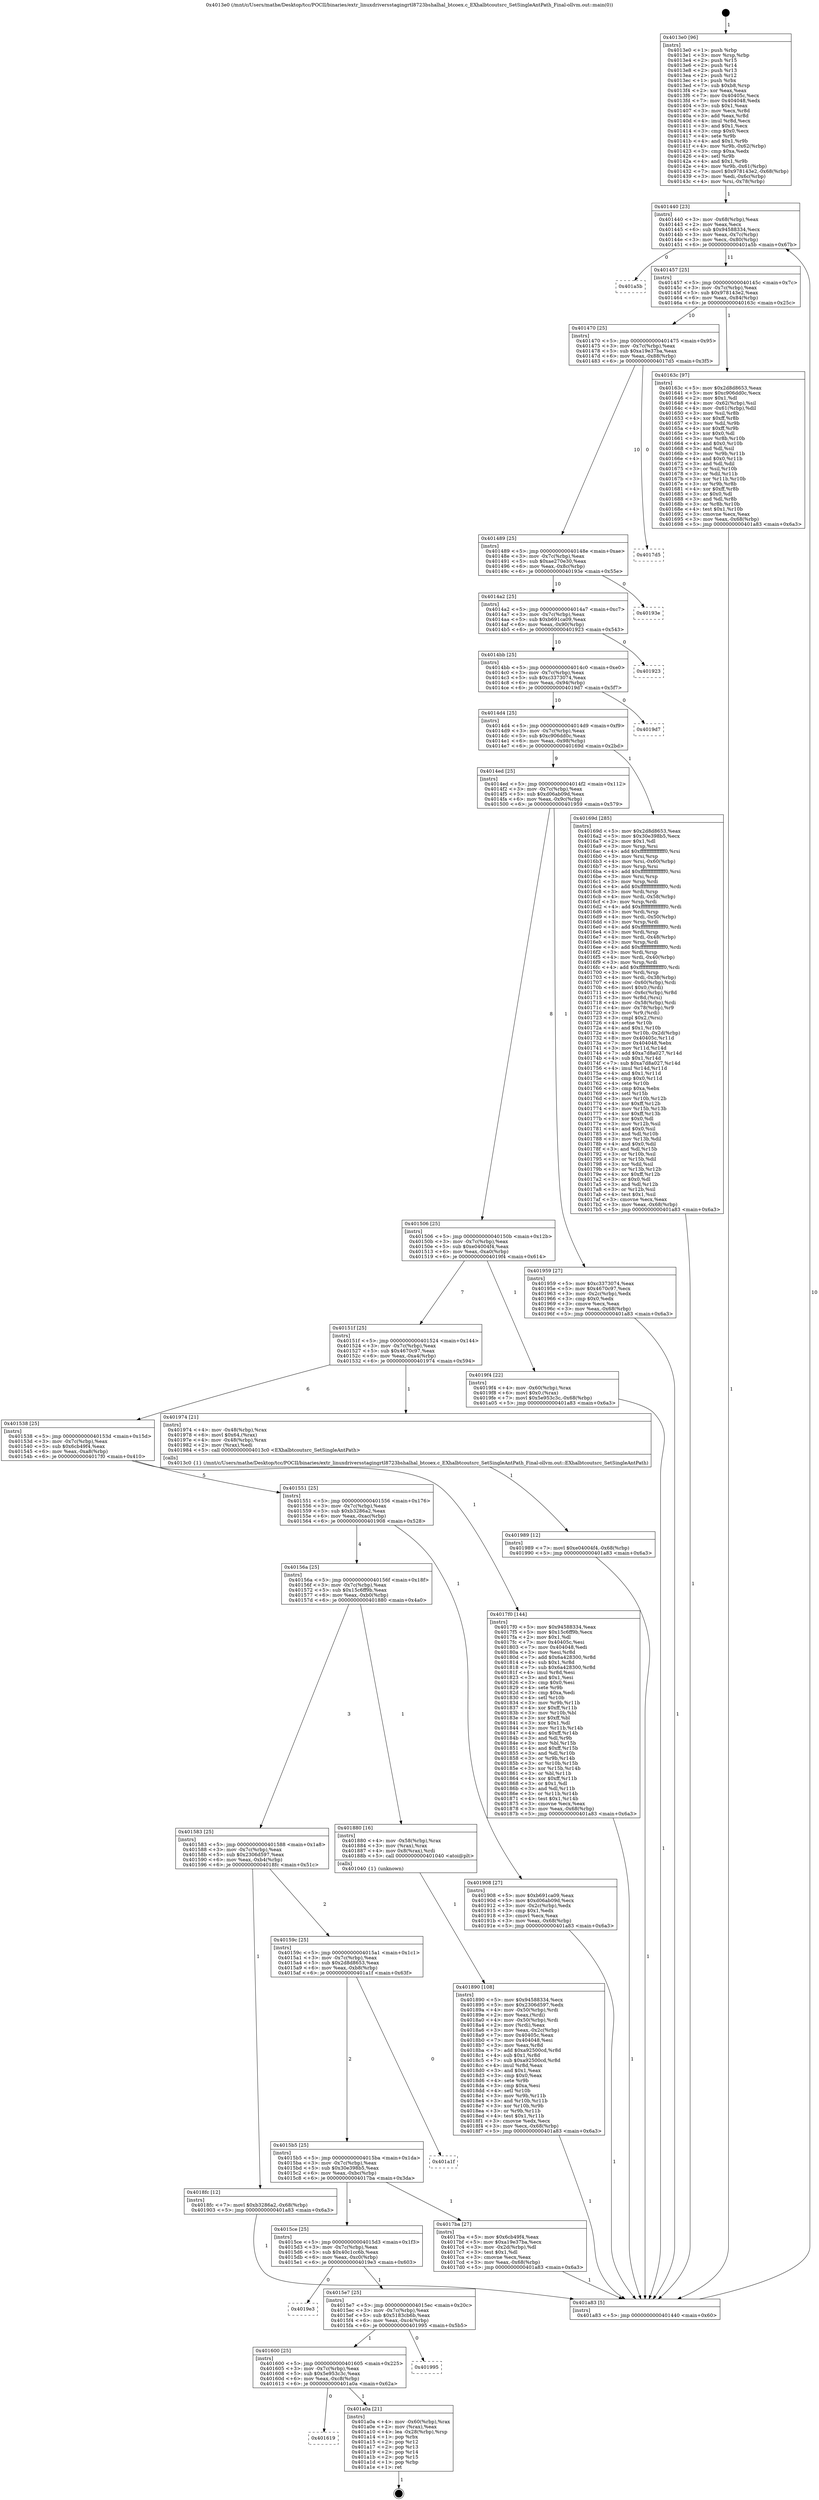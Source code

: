 digraph "0x4013e0" {
  label = "0x4013e0 (/mnt/c/Users/mathe/Desktop/tcc/POCII/binaries/extr_linuxdriversstagingrtl8723bshalhal_btcoex.c_EXhalbtcoutsrc_SetSingleAntPath_Final-ollvm.out::main(0))"
  labelloc = "t"
  node[shape=record]

  Entry [label="",width=0.3,height=0.3,shape=circle,fillcolor=black,style=filled]
  "0x401440" [label="{
     0x401440 [23]\l
     | [instrs]\l
     &nbsp;&nbsp;0x401440 \<+3\>: mov -0x68(%rbp),%eax\l
     &nbsp;&nbsp;0x401443 \<+2\>: mov %eax,%ecx\l
     &nbsp;&nbsp;0x401445 \<+6\>: sub $0x94588334,%ecx\l
     &nbsp;&nbsp;0x40144b \<+3\>: mov %eax,-0x7c(%rbp)\l
     &nbsp;&nbsp;0x40144e \<+3\>: mov %ecx,-0x80(%rbp)\l
     &nbsp;&nbsp;0x401451 \<+6\>: je 0000000000401a5b \<main+0x67b\>\l
  }"]
  "0x401a5b" [label="{
     0x401a5b\l
  }", style=dashed]
  "0x401457" [label="{
     0x401457 [25]\l
     | [instrs]\l
     &nbsp;&nbsp;0x401457 \<+5\>: jmp 000000000040145c \<main+0x7c\>\l
     &nbsp;&nbsp;0x40145c \<+3\>: mov -0x7c(%rbp),%eax\l
     &nbsp;&nbsp;0x40145f \<+5\>: sub $0x978143e2,%eax\l
     &nbsp;&nbsp;0x401464 \<+6\>: mov %eax,-0x84(%rbp)\l
     &nbsp;&nbsp;0x40146a \<+6\>: je 000000000040163c \<main+0x25c\>\l
  }"]
  Exit [label="",width=0.3,height=0.3,shape=circle,fillcolor=black,style=filled,peripheries=2]
  "0x40163c" [label="{
     0x40163c [97]\l
     | [instrs]\l
     &nbsp;&nbsp;0x40163c \<+5\>: mov $0x2d8d8653,%eax\l
     &nbsp;&nbsp;0x401641 \<+5\>: mov $0xc906dd0c,%ecx\l
     &nbsp;&nbsp;0x401646 \<+2\>: mov $0x1,%dl\l
     &nbsp;&nbsp;0x401648 \<+4\>: mov -0x62(%rbp),%sil\l
     &nbsp;&nbsp;0x40164c \<+4\>: mov -0x61(%rbp),%dil\l
     &nbsp;&nbsp;0x401650 \<+3\>: mov %sil,%r8b\l
     &nbsp;&nbsp;0x401653 \<+4\>: xor $0xff,%r8b\l
     &nbsp;&nbsp;0x401657 \<+3\>: mov %dil,%r9b\l
     &nbsp;&nbsp;0x40165a \<+4\>: xor $0xff,%r9b\l
     &nbsp;&nbsp;0x40165e \<+3\>: xor $0x0,%dl\l
     &nbsp;&nbsp;0x401661 \<+3\>: mov %r8b,%r10b\l
     &nbsp;&nbsp;0x401664 \<+4\>: and $0x0,%r10b\l
     &nbsp;&nbsp;0x401668 \<+3\>: and %dl,%sil\l
     &nbsp;&nbsp;0x40166b \<+3\>: mov %r9b,%r11b\l
     &nbsp;&nbsp;0x40166e \<+4\>: and $0x0,%r11b\l
     &nbsp;&nbsp;0x401672 \<+3\>: and %dl,%dil\l
     &nbsp;&nbsp;0x401675 \<+3\>: or %sil,%r10b\l
     &nbsp;&nbsp;0x401678 \<+3\>: or %dil,%r11b\l
     &nbsp;&nbsp;0x40167b \<+3\>: xor %r11b,%r10b\l
     &nbsp;&nbsp;0x40167e \<+3\>: or %r9b,%r8b\l
     &nbsp;&nbsp;0x401681 \<+4\>: xor $0xff,%r8b\l
     &nbsp;&nbsp;0x401685 \<+3\>: or $0x0,%dl\l
     &nbsp;&nbsp;0x401688 \<+3\>: and %dl,%r8b\l
     &nbsp;&nbsp;0x40168b \<+3\>: or %r8b,%r10b\l
     &nbsp;&nbsp;0x40168e \<+4\>: test $0x1,%r10b\l
     &nbsp;&nbsp;0x401692 \<+3\>: cmovne %ecx,%eax\l
     &nbsp;&nbsp;0x401695 \<+3\>: mov %eax,-0x68(%rbp)\l
     &nbsp;&nbsp;0x401698 \<+5\>: jmp 0000000000401a83 \<main+0x6a3\>\l
  }"]
  "0x401470" [label="{
     0x401470 [25]\l
     | [instrs]\l
     &nbsp;&nbsp;0x401470 \<+5\>: jmp 0000000000401475 \<main+0x95\>\l
     &nbsp;&nbsp;0x401475 \<+3\>: mov -0x7c(%rbp),%eax\l
     &nbsp;&nbsp;0x401478 \<+5\>: sub $0xa19e37ba,%eax\l
     &nbsp;&nbsp;0x40147d \<+6\>: mov %eax,-0x88(%rbp)\l
     &nbsp;&nbsp;0x401483 \<+6\>: je 00000000004017d5 \<main+0x3f5\>\l
  }"]
  "0x401a83" [label="{
     0x401a83 [5]\l
     | [instrs]\l
     &nbsp;&nbsp;0x401a83 \<+5\>: jmp 0000000000401440 \<main+0x60\>\l
  }"]
  "0x4013e0" [label="{
     0x4013e0 [96]\l
     | [instrs]\l
     &nbsp;&nbsp;0x4013e0 \<+1\>: push %rbp\l
     &nbsp;&nbsp;0x4013e1 \<+3\>: mov %rsp,%rbp\l
     &nbsp;&nbsp;0x4013e4 \<+2\>: push %r15\l
     &nbsp;&nbsp;0x4013e6 \<+2\>: push %r14\l
     &nbsp;&nbsp;0x4013e8 \<+2\>: push %r13\l
     &nbsp;&nbsp;0x4013ea \<+2\>: push %r12\l
     &nbsp;&nbsp;0x4013ec \<+1\>: push %rbx\l
     &nbsp;&nbsp;0x4013ed \<+7\>: sub $0xb8,%rsp\l
     &nbsp;&nbsp;0x4013f4 \<+2\>: xor %eax,%eax\l
     &nbsp;&nbsp;0x4013f6 \<+7\>: mov 0x40405c,%ecx\l
     &nbsp;&nbsp;0x4013fd \<+7\>: mov 0x404048,%edx\l
     &nbsp;&nbsp;0x401404 \<+3\>: sub $0x1,%eax\l
     &nbsp;&nbsp;0x401407 \<+3\>: mov %ecx,%r8d\l
     &nbsp;&nbsp;0x40140a \<+3\>: add %eax,%r8d\l
     &nbsp;&nbsp;0x40140d \<+4\>: imul %r8d,%ecx\l
     &nbsp;&nbsp;0x401411 \<+3\>: and $0x1,%ecx\l
     &nbsp;&nbsp;0x401414 \<+3\>: cmp $0x0,%ecx\l
     &nbsp;&nbsp;0x401417 \<+4\>: sete %r9b\l
     &nbsp;&nbsp;0x40141b \<+4\>: and $0x1,%r9b\l
     &nbsp;&nbsp;0x40141f \<+4\>: mov %r9b,-0x62(%rbp)\l
     &nbsp;&nbsp;0x401423 \<+3\>: cmp $0xa,%edx\l
     &nbsp;&nbsp;0x401426 \<+4\>: setl %r9b\l
     &nbsp;&nbsp;0x40142a \<+4\>: and $0x1,%r9b\l
     &nbsp;&nbsp;0x40142e \<+4\>: mov %r9b,-0x61(%rbp)\l
     &nbsp;&nbsp;0x401432 \<+7\>: movl $0x978143e2,-0x68(%rbp)\l
     &nbsp;&nbsp;0x401439 \<+3\>: mov %edi,-0x6c(%rbp)\l
     &nbsp;&nbsp;0x40143c \<+4\>: mov %rsi,-0x78(%rbp)\l
  }"]
  "0x401619" [label="{
     0x401619\l
  }", style=dashed]
  "0x4017d5" [label="{
     0x4017d5\l
  }", style=dashed]
  "0x401489" [label="{
     0x401489 [25]\l
     | [instrs]\l
     &nbsp;&nbsp;0x401489 \<+5\>: jmp 000000000040148e \<main+0xae\>\l
     &nbsp;&nbsp;0x40148e \<+3\>: mov -0x7c(%rbp),%eax\l
     &nbsp;&nbsp;0x401491 \<+5\>: sub $0xae270e30,%eax\l
     &nbsp;&nbsp;0x401496 \<+6\>: mov %eax,-0x8c(%rbp)\l
     &nbsp;&nbsp;0x40149c \<+6\>: je 000000000040193e \<main+0x55e\>\l
  }"]
  "0x401a0a" [label="{
     0x401a0a [21]\l
     | [instrs]\l
     &nbsp;&nbsp;0x401a0a \<+4\>: mov -0x60(%rbp),%rax\l
     &nbsp;&nbsp;0x401a0e \<+2\>: mov (%rax),%eax\l
     &nbsp;&nbsp;0x401a10 \<+4\>: lea -0x28(%rbp),%rsp\l
     &nbsp;&nbsp;0x401a14 \<+1\>: pop %rbx\l
     &nbsp;&nbsp;0x401a15 \<+2\>: pop %r12\l
     &nbsp;&nbsp;0x401a17 \<+2\>: pop %r13\l
     &nbsp;&nbsp;0x401a19 \<+2\>: pop %r14\l
     &nbsp;&nbsp;0x401a1b \<+2\>: pop %r15\l
     &nbsp;&nbsp;0x401a1d \<+1\>: pop %rbp\l
     &nbsp;&nbsp;0x401a1e \<+1\>: ret\l
  }"]
  "0x40193e" [label="{
     0x40193e\l
  }", style=dashed]
  "0x4014a2" [label="{
     0x4014a2 [25]\l
     | [instrs]\l
     &nbsp;&nbsp;0x4014a2 \<+5\>: jmp 00000000004014a7 \<main+0xc7\>\l
     &nbsp;&nbsp;0x4014a7 \<+3\>: mov -0x7c(%rbp),%eax\l
     &nbsp;&nbsp;0x4014aa \<+5\>: sub $0xb691ca09,%eax\l
     &nbsp;&nbsp;0x4014af \<+6\>: mov %eax,-0x90(%rbp)\l
     &nbsp;&nbsp;0x4014b5 \<+6\>: je 0000000000401923 \<main+0x543\>\l
  }"]
  "0x401600" [label="{
     0x401600 [25]\l
     | [instrs]\l
     &nbsp;&nbsp;0x401600 \<+5\>: jmp 0000000000401605 \<main+0x225\>\l
     &nbsp;&nbsp;0x401605 \<+3\>: mov -0x7c(%rbp),%eax\l
     &nbsp;&nbsp;0x401608 \<+5\>: sub $0x5e953c3c,%eax\l
     &nbsp;&nbsp;0x40160d \<+6\>: mov %eax,-0xc8(%rbp)\l
     &nbsp;&nbsp;0x401613 \<+6\>: je 0000000000401a0a \<main+0x62a\>\l
  }"]
  "0x401923" [label="{
     0x401923\l
  }", style=dashed]
  "0x4014bb" [label="{
     0x4014bb [25]\l
     | [instrs]\l
     &nbsp;&nbsp;0x4014bb \<+5\>: jmp 00000000004014c0 \<main+0xe0\>\l
     &nbsp;&nbsp;0x4014c0 \<+3\>: mov -0x7c(%rbp),%eax\l
     &nbsp;&nbsp;0x4014c3 \<+5\>: sub $0xc3373074,%eax\l
     &nbsp;&nbsp;0x4014c8 \<+6\>: mov %eax,-0x94(%rbp)\l
     &nbsp;&nbsp;0x4014ce \<+6\>: je 00000000004019d7 \<main+0x5f7\>\l
  }"]
  "0x401995" [label="{
     0x401995\l
  }", style=dashed]
  "0x4019d7" [label="{
     0x4019d7\l
  }", style=dashed]
  "0x4014d4" [label="{
     0x4014d4 [25]\l
     | [instrs]\l
     &nbsp;&nbsp;0x4014d4 \<+5\>: jmp 00000000004014d9 \<main+0xf9\>\l
     &nbsp;&nbsp;0x4014d9 \<+3\>: mov -0x7c(%rbp),%eax\l
     &nbsp;&nbsp;0x4014dc \<+5\>: sub $0xc906dd0c,%eax\l
     &nbsp;&nbsp;0x4014e1 \<+6\>: mov %eax,-0x98(%rbp)\l
     &nbsp;&nbsp;0x4014e7 \<+6\>: je 000000000040169d \<main+0x2bd\>\l
  }"]
  "0x4015e7" [label="{
     0x4015e7 [25]\l
     | [instrs]\l
     &nbsp;&nbsp;0x4015e7 \<+5\>: jmp 00000000004015ec \<main+0x20c\>\l
     &nbsp;&nbsp;0x4015ec \<+3\>: mov -0x7c(%rbp),%eax\l
     &nbsp;&nbsp;0x4015ef \<+5\>: sub $0x5183cb6b,%eax\l
     &nbsp;&nbsp;0x4015f4 \<+6\>: mov %eax,-0xc4(%rbp)\l
     &nbsp;&nbsp;0x4015fa \<+6\>: je 0000000000401995 \<main+0x5b5\>\l
  }"]
  "0x40169d" [label="{
     0x40169d [285]\l
     | [instrs]\l
     &nbsp;&nbsp;0x40169d \<+5\>: mov $0x2d8d8653,%eax\l
     &nbsp;&nbsp;0x4016a2 \<+5\>: mov $0x30e398b5,%ecx\l
     &nbsp;&nbsp;0x4016a7 \<+2\>: mov $0x1,%dl\l
     &nbsp;&nbsp;0x4016a9 \<+3\>: mov %rsp,%rsi\l
     &nbsp;&nbsp;0x4016ac \<+4\>: add $0xfffffffffffffff0,%rsi\l
     &nbsp;&nbsp;0x4016b0 \<+3\>: mov %rsi,%rsp\l
     &nbsp;&nbsp;0x4016b3 \<+4\>: mov %rsi,-0x60(%rbp)\l
     &nbsp;&nbsp;0x4016b7 \<+3\>: mov %rsp,%rsi\l
     &nbsp;&nbsp;0x4016ba \<+4\>: add $0xfffffffffffffff0,%rsi\l
     &nbsp;&nbsp;0x4016be \<+3\>: mov %rsi,%rsp\l
     &nbsp;&nbsp;0x4016c1 \<+3\>: mov %rsp,%rdi\l
     &nbsp;&nbsp;0x4016c4 \<+4\>: add $0xfffffffffffffff0,%rdi\l
     &nbsp;&nbsp;0x4016c8 \<+3\>: mov %rdi,%rsp\l
     &nbsp;&nbsp;0x4016cb \<+4\>: mov %rdi,-0x58(%rbp)\l
     &nbsp;&nbsp;0x4016cf \<+3\>: mov %rsp,%rdi\l
     &nbsp;&nbsp;0x4016d2 \<+4\>: add $0xfffffffffffffff0,%rdi\l
     &nbsp;&nbsp;0x4016d6 \<+3\>: mov %rdi,%rsp\l
     &nbsp;&nbsp;0x4016d9 \<+4\>: mov %rdi,-0x50(%rbp)\l
     &nbsp;&nbsp;0x4016dd \<+3\>: mov %rsp,%rdi\l
     &nbsp;&nbsp;0x4016e0 \<+4\>: add $0xfffffffffffffff0,%rdi\l
     &nbsp;&nbsp;0x4016e4 \<+3\>: mov %rdi,%rsp\l
     &nbsp;&nbsp;0x4016e7 \<+4\>: mov %rdi,-0x48(%rbp)\l
     &nbsp;&nbsp;0x4016eb \<+3\>: mov %rsp,%rdi\l
     &nbsp;&nbsp;0x4016ee \<+4\>: add $0xfffffffffffffff0,%rdi\l
     &nbsp;&nbsp;0x4016f2 \<+3\>: mov %rdi,%rsp\l
     &nbsp;&nbsp;0x4016f5 \<+4\>: mov %rdi,-0x40(%rbp)\l
     &nbsp;&nbsp;0x4016f9 \<+3\>: mov %rsp,%rdi\l
     &nbsp;&nbsp;0x4016fc \<+4\>: add $0xfffffffffffffff0,%rdi\l
     &nbsp;&nbsp;0x401700 \<+3\>: mov %rdi,%rsp\l
     &nbsp;&nbsp;0x401703 \<+4\>: mov %rdi,-0x38(%rbp)\l
     &nbsp;&nbsp;0x401707 \<+4\>: mov -0x60(%rbp),%rdi\l
     &nbsp;&nbsp;0x40170b \<+6\>: movl $0x0,(%rdi)\l
     &nbsp;&nbsp;0x401711 \<+4\>: mov -0x6c(%rbp),%r8d\l
     &nbsp;&nbsp;0x401715 \<+3\>: mov %r8d,(%rsi)\l
     &nbsp;&nbsp;0x401718 \<+4\>: mov -0x58(%rbp),%rdi\l
     &nbsp;&nbsp;0x40171c \<+4\>: mov -0x78(%rbp),%r9\l
     &nbsp;&nbsp;0x401720 \<+3\>: mov %r9,(%rdi)\l
     &nbsp;&nbsp;0x401723 \<+3\>: cmpl $0x2,(%rsi)\l
     &nbsp;&nbsp;0x401726 \<+4\>: setne %r10b\l
     &nbsp;&nbsp;0x40172a \<+4\>: and $0x1,%r10b\l
     &nbsp;&nbsp;0x40172e \<+4\>: mov %r10b,-0x2d(%rbp)\l
     &nbsp;&nbsp;0x401732 \<+8\>: mov 0x40405c,%r11d\l
     &nbsp;&nbsp;0x40173a \<+7\>: mov 0x404048,%ebx\l
     &nbsp;&nbsp;0x401741 \<+3\>: mov %r11d,%r14d\l
     &nbsp;&nbsp;0x401744 \<+7\>: add $0xa7d8a027,%r14d\l
     &nbsp;&nbsp;0x40174b \<+4\>: sub $0x1,%r14d\l
     &nbsp;&nbsp;0x40174f \<+7\>: sub $0xa7d8a027,%r14d\l
     &nbsp;&nbsp;0x401756 \<+4\>: imul %r14d,%r11d\l
     &nbsp;&nbsp;0x40175a \<+4\>: and $0x1,%r11d\l
     &nbsp;&nbsp;0x40175e \<+4\>: cmp $0x0,%r11d\l
     &nbsp;&nbsp;0x401762 \<+4\>: sete %r10b\l
     &nbsp;&nbsp;0x401766 \<+3\>: cmp $0xa,%ebx\l
     &nbsp;&nbsp;0x401769 \<+4\>: setl %r15b\l
     &nbsp;&nbsp;0x40176d \<+3\>: mov %r10b,%r12b\l
     &nbsp;&nbsp;0x401770 \<+4\>: xor $0xff,%r12b\l
     &nbsp;&nbsp;0x401774 \<+3\>: mov %r15b,%r13b\l
     &nbsp;&nbsp;0x401777 \<+4\>: xor $0xff,%r13b\l
     &nbsp;&nbsp;0x40177b \<+3\>: xor $0x0,%dl\l
     &nbsp;&nbsp;0x40177e \<+3\>: mov %r12b,%sil\l
     &nbsp;&nbsp;0x401781 \<+4\>: and $0x0,%sil\l
     &nbsp;&nbsp;0x401785 \<+3\>: and %dl,%r10b\l
     &nbsp;&nbsp;0x401788 \<+3\>: mov %r13b,%dil\l
     &nbsp;&nbsp;0x40178b \<+4\>: and $0x0,%dil\l
     &nbsp;&nbsp;0x40178f \<+3\>: and %dl,%r15b\l
     &nbsp;&nbsp;0x401792 \<+3\>: or %r10b,%sil\l
     &nbsp;&nbsp;0x401795 \<+3\>: or %r15b,%dil\l
     &nbsp;&nbsp;0x401798 \<+3\>: xor %dil,%sil\l
     &nbsp;&nbsp;0x40179b \<+3\>: or %r13b,%r12b\l
     &nbsp;&nbsp;0x40179e \<+4\>: xor $0xff,%r12b\l
     &nbsp;&nbsp;0x4017a2 \<+3\>: or $0x0,%dl\l
     &nbsp;&nbsp;0x4017a5 \<+3\>: and %dl,%r12b\l
     &nbsp;&nbsp;0x4017a8 \<+3\>: or %r12b,%sil\l
     &nbsp;&nbsp;0x4017ab \<+4\>: test $0x1,%sil\l
     &nbsp;&nbsp;0x4017af \<+3\>: cmovne %ecx,%eax\l
     &nbsp;&nbsp;0x4017b2 \<+3\>: mov %eax,-0x68(%rbp)\l
     &nbsp;&nbsp;0x4017b5 \<+5\>: jmp 0000000000401a83 \<main+0x6a3\>\l
  }"]
  "0x4014ed" [label="{
     0x4014ed [25]\l
     | [instrs]\l
     &nbsp;&nbsp;0x4014ed \<+5\>: jmp 00000000004014f2 \<main+0x112\>\l
     &nbsp;&nbsp;0x4014f2 \<+3\>: mov -0x7c(%rbp),%eax\l
     &nbsp;&nbsp;0x4014f5 \<+5\>: sub $0xd06ab09d,%eax\l
     &nbsp;&nbsp;0x4014fa \<+6\>: mov %eax,-0x9c(%rbp)\l
     &nbsp;&nbsp;0x401500 \<+6\>: je 0000000000401959 \<main+0x579\>\l
  }"]
  "0x4019e3" [label="{
     0x4019e3\l
  }", style=dashed]
  "0x401989" [label="{
     0x401989 [12]\l
     | [instrs]\l
     &nbsp;&nbsp;0x401989 \<+7\>: movl $0xe04004f4,-0x68(%rbp)\l
     &nbsp;&nbsp;0x401990 \<+5\>: jmp 0000000000401a83 \<main+0x6a3\>\l
  }"]
  "0x401959" [label="{
     0x401959 [27]\l
     | [instrs]\l
     &nbsp;&nbsp;0x401959 \<+5\>: mov $0xc3373074,%eax\l
     &nbsp;&nbsp;0x40195e \<+5\>: mov $0x4670c97,%ecx\l
     &nbsp;&nbsp;0x401963 \<+3\>: mov -0x2c(%rbp),%edx\l
     &nbsp;&nbsp;0x401966 \<+3\>: cmp $0x0,%edx\l
     &nbsp;&nbsp;0x401969 \<+3\>: cmove %ecx,%eax\l
     &nbsp;&nbsp;0x40196c \<+3\>: mov %eax,-0x68(%rbp)\l
     &nbsp;&nbsp;0x40196f \<+5\>: jmp 0000000000401a83 \<main+0x6a3\>\l
  }"]
  "0x401506" [label="{
     0x401506 [25]\l
     | [instrs]\l
     &nbsp;&nbsp;0x401506 \<+5\>: jmp 000000000040150b \<main+0x12b\>\l
     &nbsp;&nbsp;0x40150b \<+3\>: mov -0x7c(%rbp),%eax\l
     &nbsp;&nbsp;0x40150e \<+5\>: sub $0xe04004f4,%eax\l
     &nbsp;&nbsp;0x401513 \<+6\>: mov %eax,-0xa0(%rbp)\l
     &nbsp;&nbsp;0x401519 \<+6\>: je 00000000004019f4 \<main+0x614\>\l
  }"]
  "0x401890" [label="{
     0x401890 [108]\l
     | [instrs]\l
     &nbsp;&nbsp;0x401890 \<+5\>: mov $0x94588334,%ecx\l
     &nbsp;&nbsp;0x401895 \<+5\>: mov $0x2306d597,%edx\l
     &nbsp;&nbsp;0x40189a \<+4\>: mov -0x50(%rbp),%rdi\l
     &nbsp;&nbsp;0x40189e \<+2\>: mov %eax,(%rdi)\l
     &nbsp;&nbsp;0x4018a0 \<+4\>: mov -0x50(%rbp),%rdi\l
     &nbsp;&nbsp;0x4018a4 \<+2\>: mov (%rdi),%eax\l
     &nbsp;&nbsp;0x4018a6 \<+3\>: mov %eax,-0x2c(%rbp)\l
     &nbsp;&nbsp;0x4018a9 \<+7\>: mov 0x40405c,%eax\l
     &nbsp;&nbsp;0x4018b0 \<+7\>: mov 0x404048,%esi\l
     &nbsp;&nbsp;0x4018b7 \<+3\>: mov %eax,%r8d\l
     &nbsp;&nbsp;0x4018ba \<+7\>: add $0xa92500cd,%r8d\l
     &nbsp;&nbsp;0x4018c1 \<+4\>: sub $0x1,%r8d\l
     &nbsp;&nbsp;0x4018c5 \<+7\>: sub $0xa92500cd,%r8d\l
     &nbsp;&nbsp;0x4018cc \<+4\>: imul %r8d,%eax\l
     &nbsp;&nbsp;0x4018d0 \<+3\>: and $0x1,%eax\l
     &nbsp;&nbsp;0x4018d3 \<+3\>: cmp $0x0,%eax\l
     &nbsp;&nbsp;0x4018d6 \<+4\>: sete %r9b\l
     &nbsp;&nbsp;0x4018da \<+3\>: cmp $0xa,%esi\l
     &nbsp;&nbsp;0x4018dd \<+4\>: setl %r10b\l
     &nbsp;&nbsp;0x4018e1 \<+3\>: mov %r9b,%r11b\l
     &nbsp;&nbsp;0x4018e4 \<+3\>: and %r10b,%r11b\l
     &nbsp;&nbsp;0x4018e7 \<+3\>: xor %r10b,%r9b\l
     &nbsp;&nbsp;0x4018ea \<+3\>: or %r9b,%r11b\l
     &nbsp;&nbsp;0x4018ed \<+4\>: test $0x1,%r11b\l
     &nbsp;&nbsp;0x4018f1 \<+3\>: cmovne %edx,%ecx\l
     &nbsp;&nbsp;0x4018f4 \<+3\>: mov %ecx,-0x68(%rbp)\l
     &nbsp;&nbsp;0x4018f7 \<+5\>: jmp 0000000000401a83 \<main+0x6a3\>\l
  }"]
  "0x4019f4" [label="{
     0x4019f4 [22]\l
     | [instrs]\l
     &nbsp;&nbsp;0x4019f4 \<+4\>: mov -0x60(%rbp),%rax\l
     &nbsp;&nbsp;0x4019f8 \<+6\>: movl $0x0,(%rax)\l
     &nbsp;&nbsp;0x4019fe \<+7\>: movl $0x5e953c3c,-0x68(%rbp)\l
     &nbsp;&nbsp;0x401a05 \<+5\>: jmp 0000000000401a83 \<main+0x6a3\>\l
  }"]
  "0x40151f" [label="{
     0x40151f [25]\l
     | [instrs]\l
     &nbsp;&nbsp;0x40151f \<+5\>: jmp 0000000000401524 \<main+0x144\>\l
     &nbsp;&nbsp;0x401524 \<+3\>: mov -0x7c(%rbp),%eax\l
     &nbsp;&nbsp;0x401527 \<+5\>: sub $0x4670c97,%eax\l
     &nbsp;&nbsp;0x40152c \<+6\>: mov %eax,-0xa4(%rbp)\l
     &nbsp;&nbsp;0x401532 \<+6\>: je 0000000000401974 \<main+0x594\>\l
  }"]
  "0x4015ce" [label="{
     0x4015ce [25]\l
     | [instrs]\l
     &nbsp;&nbsp;0x4015ce \<+5\>: jmp 00000000004015d3 \<main+0x1f3\>\l
     &nbsp;&nbsp;0x4015d3 \<+3\>: mov -0x7c(%rbp),%eax\l
     &nbsp;&nbsp;0x4015d6 \<+5\>: sub $0x40c1cc6b,%eax\l
     &nbsp;&nbsp;0x4015db \<+6\>: mov %eax,-0xc0(%rbp)\l
     &nbsp;&nbsp;0x4015e1 \<+6\>: je 00000000004019e3 \<main+0x603\>\l
  }"]
  "0x401974" [label="{
     0x401974 [21]\l
     | [instrs]\l
     &nbsp;&nbsp;0x401974 \<+4\>: mov -0x48(%rbp),%rax\l
     &nbsp;&nbsp;0x401978 \<+6\>: movl $0x64,(%rax)\l
     &nbsp;&nbsp;0x40197e \<+4\>: mov -0x48(%rbp),%rax\l
     &nbsp;&nbsp;0x401982 \<+2\>: mov (%rax),%edi\l
     &nbsp;&nbsp;0x401984 \<+5\>: call 00000000004013c0 \<EXhalbtcoutsrc_SetSingleAntPath\>\l
     | [calls]\l
     &nbsp;&nbsp;0x4013c0 \{1\} (/mnt/c/Users/mathe/Desktop/tcc/POCII/binaries/extr_linuxdriversstagingrtl8723bshalhal_btcoex.c_EXhalbtcoutsrc_SetSingleAntPath_Final-ollvm.out::EXhalbtcoutsrc_SetSingleAntPath)\l
  }"]
  "0x401538" [label="{
     0x401538 [25]\l
     | [instrs]\l
     &nbsp;&nbsp;0x401538 \<+5\>: jmp 000000000040153d \<main+0x15d\>\l
     &nbsp;&nbsp;0x40153d \<+3\>: mov -0x7c(%rbp),%eax\l
     &nbsp;&nbsp;0x401540 \<+5\>: sub $0x6cb49f4,%eax\l
     &nbsp;&nbsp;0x401545 \<+6\>: mov %eax,-0xa8(%rbp)\l
     &nbsp;&nbsp;0x40154b \<+6\>: je 00000000004017f0 \<main+0x410\>\l
  }"]
  "0x4017ba" [label="{
     0x4017ba [27]\l
     | [instrs]\l
     &nbsp;&nbsp;0x4017ba \<+5\>: mov $0x6cb49f4,%eax\l
     &nbsp;&nbsp;0x4017bf \<+5\>: mov $0xa19e37ba,%ecx\l
     &nbsp;&nbsp;0x4017c4 \<+3\>: mov -0x2d(%rbp),%dl\l
     &nbsp;&nbsp;0x4017c7 \<+3\>: test $0x1,%dl\l
     &nbsp;&nbsp;0x4017ca \<+3\>: cmovne %ecx,%eax\l
     &nbsp;&nbsp;0x4017cd \<+3\>: mov %eax,-0x68(%rbp)\l
     &nbsp;&nbsp;0x4017d0 \<+5\>: jmp 0000000000401a83 \<main+0x6a3\>\l
  }"]
  "0x4017f0" [label="{
     0x4017f0 [144]\l
     | [instrs]\l
     &nbsp;&nbsp;0x4017f0 \<+5\>: mov $0x94588334,%eax\l
     &nbsp;&nbsp;0x4017f5 \<+5\>: mov $0x15c6ff9b,%ecx\l
     &nbsp;&nbsp;0x4017fa \<+2\>: mov $0x1,%dl\l
     &nbsp;&nbsp;0x4017fc \<+7\>: mov 0x40405c,%esi\l
     &nbsp;&nbsp;0x401803 \<+7\>: mov 0x404048,%edi\l
     &nbsp;&nbsp;0x40180a \<+3\>: mov %esi,%r8d\l
     &nbsp;&nbsp;0x40180d \<+7\>: add $0x6a428300,%r8d\l
     &nbsp;&nbsp;0x401814 \<+4\>: sub $0x1,%r8d\l
     &nbsp;&nbsp;0x401818 \<+7\>: sub $0x6a428300,%r8d\l
     &nbsp;&nbsp;0x40181f \<+4\>: imul %r8d,%esi\l
     &nbsp;&nbsp;0x401823 \<+3\>: and $0x1,%esi\l
     &nbsp;&nbsp;0x401826 \<+3\>: cmp $0x0,%esi\l
     &nbsp;&nbsp;0x401829 \<+4\>: sete %r9b\l
     &nbsp;&nbsp;0x40182d \<+3\>: cmp $0xa,%edi\l
     &nbsp;&nbsp;0x401830 \<+4\>: setl %r10b\l
     &nbsp;&nbsp;0x401834 \<+3\>: mov %r9b,%r11b\l
     &nbsp;&nbsp;0x401837 \<+4\>: xor $0xff,%r11b\l
     &nbsp;&nbsp;0x40183b \<+3\>: mov %r10b,%bl\l
     &nbsp;&nbsp;0x40183e \<+3\>: xor $0xff,%bl\l
     &nbsp;&nbsp;0x401841 \<+3\>: xor $0x1,%dl\l
     &nbsp;&nbsp;0x401844 \<+3\>: mov %r11b,%r14b\l
     &nbsp;&nbsp;0x401847 \<+4\>: and $0xff,%r14b\l
     &nbsp;&nbsp;0x40184b \<+3\>: and %dl,%r9b\l
     &nbsp;&nbsp;0x40184e \<+3\>: mov %bl,%r15b\l
     &nbsp;&nbsp;0x401851 \<+4\>: and $0xff,%r15b\l
     &nbsp;&nbsp;0x401855 \<+3\>: and %dl,%r10b\l
     &nbsp;&nbsp;0x401858 \<+3\>: or %r9b,%r14b\l
     &nbsp;&nbsp;0x40185b \<+3\>: or %r10b,%r15b\l
     &nbsp;&nbsp;0x40185e \<+3\>: xor %r15b,%r14b\l
     &nbsp;&nbsp;0x401861 \<+3\>: or %bl,%r11b\l
     &nbsp;&nbsp;0x401864 \<+4\>: xor $0xff,%r11b\l
     &nbsp;&nbsp;0x401868 \<+3\>: or $0x1,%dl\l
     &nbsp;&nbsp;0x40186b \<+3\>: and %dl,%r11b\l
     &nbsp;&nbsp;0x40186e \<+3\>: or %r11b,%r14b\l
     &nbsp;&nbsp;0x401871 \<+4\>: test $0x1,%r14b\l
     &nbsp;&nbsp;0x401875 \<+3\>: cmovne %ecx,%eax\l
     &nbsp;&nbsp;0x401878 \<+3\>: mov %eax,-0x68(%rbp)\l
     &nbsp;&nbsp;0x40187b \<+5\>: jmp 0000000000401a83 \<main+0x6a3\>\l
  }"]
  "0x401551" [label="{
     0x401551 [25]\l
     | [instrs]\l
     &nbsp;&nbsp;0x401551 \<+5\>: jmp 0000000000401556 \<main+0x176\>\l
     &nbsp;&nbsp;0x401556 \<+3\>: mov -0x7c(%rbp),%eax\l
     &nbsp;&nbsp;0x401559 \<+5\>: sub $0xb3286a2,%eax\l
     &nbsp;&nbsp;0x40155e \<+6\>: mov %eax,-0xac(%rbp)\l
     &nbsp;&nbsp;0x401564 \<+6\>: je 0000000000401908 \<main+0x528\>\l
  }"]
  "0x4015b5" [label="{
     0x4015b5 [25]\l
     | [instrs]\l
     &nbsp;&nbsp;0x4015b5 \<+5\>: jmp 00000000004015ba \<main+0x1da\>\l
     &nbsp;&nbsp;0x4015ba \<+3\>: mov -0x7c(%rbp),%eax\l
     &nbsp;&nbsp;0x4015bd \<+5\>: sub $0x30e398b5,%eax\l
     &nbsp;&nbsp;0x4015c2 \<+6\>: mov %eax,-0xbc(%rbp)\l
     &nbsp;&nbsp;0x4015c8 \<+6\>: je 00000000004017ba \<main+0x3da\>\l
  }"]
  "0x401908" [label="{
     0x401908 [27]\l
     | [instrs]\l
     &nbsp;&nbsp;0x401908 \<+5\>: mov $0xb691ca09,%eax\l
     &nbsp;&nbsp;0x40190d \<+5\>: mov $0xd06ab09d,%ecx\l
     &nbsp;&nbsp;0x401912 \<+3\>: mov -0x2c(%rbp),%edx\l
     &nbsp;&nbsp;0x401915 \<+3\>: cmp $0x1,%edx\l
     &nbsp;&nbsp;0x401918 \<+3\>: cmovl %ecx,%eax\l
     &nbsp;&nbsp;0x40191b \<+3\>: mov %eax,-0x68(%rbp)\l
     &nbsp;&nbsp;0x40191e \<+5\>: jmp 0000000000401a83 \<main+0x6a3\>\l
  }"]
  "0x40156a" [label="{
     0x40156a [25]\l
     | [instrs]\l
     &nbsp;&nbsp;0x40156a \<+5\>: jmp 000000000040156f \<main+0x18f\>\l
     &nbsp;&nbsp;0x40156f \<+3\>: mov -0x7c(%rbp),%eax\l
     &nbsp;&nbsp;0x401572 \<+5\>: sub $0x15c6ff9b,%eax\l
     &nbsp;&nbsp;0x401577 \<+6\>: mov %eax,-0xb0(%rbp)\l
     &nbsp;&nbsp;0x40157d \<+6\>: je 0000000000401880 \<main+0x4a0\>\l
  }"]
  "0x401a1f" [label="{
     0x401a1f\l
  }", style=dashed]
  "0x401880" [label="{
     0x401880 [16]\l
     | [instrs]\l
     &nbsp;&nbsp;0x401880 \<+4\>: mov -0x58(%rbp),%rax\l
     &nbsp;&nbsp;0x401884 \<+3\>: mov (%rax),%rax\l
     &nbsp;&nbsp;0x401887 \<+4\>: mov 0x8(%rax),%rdi\l
     &nbsp;&nbsp;0x40188b \<+5\>: call 0000000000401040 \<atoi@plt\>\l
     | [calls]\l
     &nbsp;&nbsp;0x401040 \{1\} (unknown)\l
  }"]
  "0x401583" [label="{
     0x401583 [25]\l
     | [instrs]\l
     &nbsp;&nbsp;0x401583 \<+5\>: jmp 0000000000401588 \<main+0x1a8\>\l
     &nbsp;&nbsp;0x401588 \<+3\>: mov -0x7c(%rbp),%eax\l
     &nbsp;&nbsp;0x40158b \<+5\>: sub $0x2306d597,%eax\l
     &nbsp;&nbsp;0x401590 \<+6\>: mov %eax,-0xb4(%rbp)\l
     &nbsp;&nbsp;0x401596 \<+6\>: je 00000000004018fc \<main+0x51c\>\l
  }"]
  "0x40159c" [label="{
     0x40159c [25]\l
     | [instrs]\l
     &nbsp;&nbsp;0x40159c \<+5\>: jmp 00000000004015a1 \<main+0x1c1\>\l
     &nbsp;&nbsp;0x4015a1 \<+3\>: mov -0x7c(%rbp),%eax\l
     &nbsp;&nbsp;0x4015a4 \<+5\>: sub $0x2d8d8653,%eax\l
     &nbsp;&nbsp;0x4015a9 \<+6\>: mov %eax,-0xb8(%rbp)\l
     &nbsp;&nbsp;0x4015af \<+6\>: je 0000000000401a1f \<main+0x63f\>\l
  }"]
  "0x4018fc" [label="{
     0x4018fc [12]\l
     | [instrs]\l
     &nbsp;&nbsp;0x4018fc \<+7\>: movl $0xb3286a2,-0x68(%rbp)\l
     &nbsp;&nbsp;0x401903 \<+5\>: jmp 0000000000401a83 \<main+0x6a3\>\l
  }"]
  Entry -> "0x4013e0" [label=" 1"]
  "0x401440" -> "0x401a5b" [label=" 0"]
  "0x401440" -> "0x401457" [label=" 11"]
  "0x401a0a" -> Exit [label=" 1"]
  "0x401457" -> "0x40163c" [label=" 1"]
  "0x401457" -> "0x401470" [label=" 10"]
  "0x40163c" -> "0x401a83" [label=" 1"]
  "0x4013e0" -> "0x401440" [label=" 1"]
  "0x401a83" -> "0x401440" [label=" 10"]
  "0x401600" -> "0x401619" [label=" 0"]
  "0x401470" -> "0x4017d5" [label=" 0"]
  "0x401470" -> "0x401489" [label=" 10"]
  "0x401600" -> "0x401a0a" [label=" 1"]
  "0x401489" -> "0x40193e" [label=" 0"]
  "0x401489" -> "0x4014a2" [label=" 10"]
  "0x4015e7" -> "0x401600" [label=" 1"]
  "0x4014a2" -> "0x401923" [label=" 0"]
  "0x4014a2" -> "0x4014bb" [label=" 10"]
  "0x4015e7" -> "0x401995" [label=" 0"]
  "0x4014bb" -> "0x4019d7" [label=" 0"]
  "0x4014bb" -> "0x4014d4" [label=" 10"]
  "0x4015ce" -> "0x4015e7" [label=" 1"]
  "0x4014d4" -> "0x40169d" [label=" 1"]
  "0x4014d4" -> "0x4014ed" [label=" 9"]
  "0x4015ce" -> "0x4019e3" [label=" 0"]
  "0x40169d" -> "0x401a83" [label=" 1"]
  "0x4019f4" -> "0x401a83" [label=" 1"]
  "0x4014ed" -> "0x401959" [label=" 1"]
  "0x4014ed" -> "0x401506" [label=" 8"]
  "0x401989" -> "0x401a83" [label=" 1"]
  "0x401506" -> "0x4019f4" [label=" 1"]
  "0x401506" -> "0x40151f" [label=" 7"]
  "0x401974" -> "0x401989" [label=" 1"]
  "0x40151f" -> "0x401974" [label=" 1"]
  "0x40151f" -> "0x401538" [label=" 6"]
  "0x401959" -> "0x401a83" [label=" 1"]
  "0x401538" -> "0x4017f0" [label=" 1"]
  "0x401538" -> "0x401551" [label=" 5"]
  "0x401908" -> "0x401a83" [label=" 1"]
  "0x401551" -> "0x401908" [label=" 1"]
  "0x401551" -> "0x40156a" [label=" 4"]
  "0x401890" -> "0x401a83" [label=" 1"]
  "0x40156a" -> "0x401880" [label=" 1"]
  "0x40156a" -> "0x401583" [label=" 3"]
  "0x401880" -> "0x401890" [label=" 1"]
  "0x401583" -> "0x4018fc" [label=" 1"]
  "0x401583" -> "0x40159c" [label=" 2"]
  "0x4017f0" -> "0x401a83" [label=" 1"]
  "0x40159c" -> "0x401a1f" [label=" 0"]
  "0x40159c" -> "0x4015b5" [label=" 2"]
  "0x4018fc" -> "0x401a83" [label=" 1"]
  "0x4015b5" -> "0x4017ba" [label=" 1"]
  "0x4015b5" -> "0x4015ce" [label=" 1"]
  "0x4017ba" -> "0x401a83" [label=" 1"]
}
